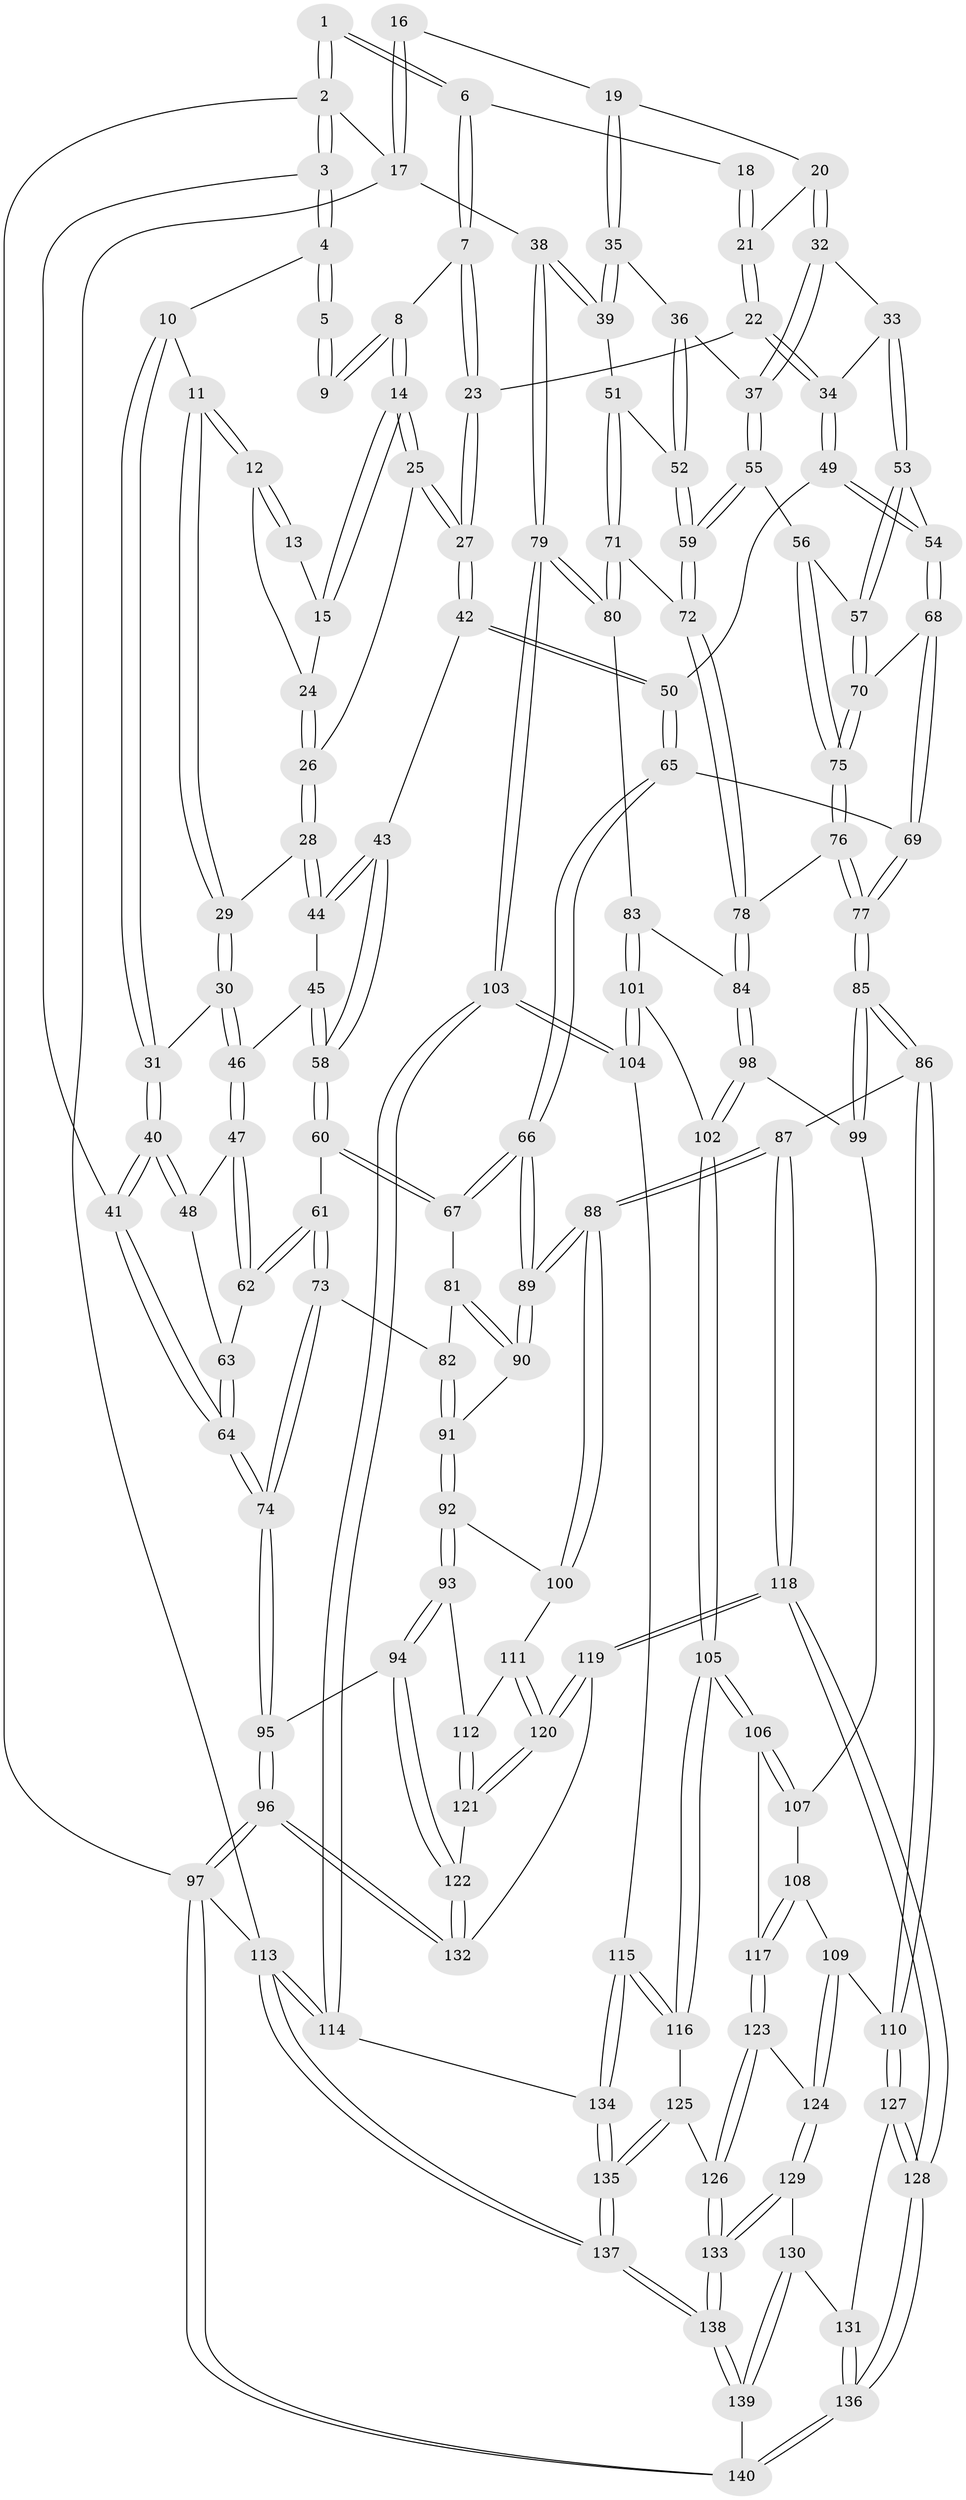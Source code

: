 // Generated by graph-tools (version 1.1) at 2025/11/02/27/25 16:11:57]
// undirected, 140 vertices, 347 edges
graph export_dot {
graph [start="1"]
  node [color=gray90,style=filled];
  1 [pos="+0.13171260338434512+0"];
  2 [pos="+0+0"];
  3 [pos="+0+0.15839146984055397"];
  4 [pos="+0.019313395109478045+0.1084166791189285"];
  5 [pos="+0.12647767268938348+0"];
  6 [pos="+0.45791926721152987+0"];
  7 [pos="+0.4514054848915987+0"];
  8 [pos="+0.22423172792626697+0.09422684885951833"];
  9 [pos="+0.16645195079053965+0.04081853173717855"];
  10 [pos="+0.054437268837978024+0.12631327656158906"];
  11 [pos="+0.059832732092149545+0.1273332729834194"];
  12 [pos="+0.07126704349582957+0.12606193265558321"];
  13 [pos="+0.12915494376464154+0.09158558657128178"];
  14 [pos="+0.22538458452269794+0.1149921627396635"];
  15 [pos="+0.14854554136369455+0.12043168228830016"];
  16 [pos="+0.8219897054124221+0"];
  17 [pos="+1+0"];
  18 [pos="+0.4587355990605298+0"];
  19 [pos="+0.7585435935809418+0.09854341351959126"];
  20 [pos="+0.7544613186118431+0.10065918197710635"];
  21 [pos="+0.6050029256747133+0.1183540054843135"];
  22 [pos="+0.5742657770211196+0.19819982889384005"];
  23 [pos="+0.40948442434789845+0.1449671620887742"];
  24 [pos="+0.11653387449630141+0.12746030625038843"];
  25 [pos="+0.23760196318735802+0.15081373435893725"];
  26 [pos="+0.17420261306888435+0.19767208562054475"];
  27 [pos="+0.3471764350996232+0.2178355966324115"];
  28 [pos="+0.17279688966003368+0.19899486729819726"];
  29 [pos="+0.15730823535032176+0.20486391325333914"];
  30 [pos="+0.12004263628890585+0.239798329648754"];
  31 [pos="+0.09735450508390756+0.23824511085817557"];
  32 [pos="+0.6731874216152567+0.2497077817444612"];
  33 [pos="+0.6183458601942987+0.2548284089454234"];
  34 [pos="+0.5825836128373088+0.22432127385898104"];
  35 [pos="+0.8333075829495635+0.17569293204766795"];
  36 [pos="+0.7764926959655426+0.2710889056027525"];
  37 [pos="+0.7573407879920121+0.2900911532809141"];
  38 [pos="+1+0.18971358142718836"];
  39 [pos="+1+0.2150008966714939"];
  40 [pos="+0+0.2975182734972174"];
  41 [pos="+0+0.2993572378601155"];
  42 [pos="+0.35003214321970955+0.2830899088328157"];
  43 [pos="+0.321662946549756+0.305388623737763"];
  44 [pos="+0.18745523297501065+0.24015513100625457"];
  45 [pos="+0.19243942161871735+0.3119338885729675"];
  46 [pos="+0.14698727483666157+0.31466221804772043"];
  47 [pos="+0.11391047745887332+0.3490654840152742"];
  48 [pos="+0.1103460256733477+0.3483824678936736"];
  49 [pos="+0.4418108585269353+0.33036706079332406"];
  50 [pos="+0.41777865841893763+0.32819883865628496"];
  51 [pos="+1+0.28409453891482866"];
  52 [pos="+0.9234023262655434+0.31870133662775296"];
  53 [pos="+0.6153796679128218+0.3172225996782331"];
  54 [pos="+0.5000397254671253+0.3723077336134686"];
  55 [pos="+0.7688752644499087+0.39801979773756063"];
  56 [pos="+0.7505346795199876+0.39940664260190384"];
  57 [pos="+0.6415848125130291+0.38346569625939086"];
  58 [pos="+0.28353115827822034+0.3392543187301661"];
  59 [pos="+0.7700532566949425+0.3989704113612784"];
  60 [pos="+0.2560645891691282+0.4231570799896946"];
  61 [pos="+0.14765971645295267+0.4419567548481656"];
  62 [pos="+0.1393579275829768+0.425504380299166"];
  63 [pos="+0.05721570611310087+0.4056646404174602"];
  64 [pos="+0+0.46781046526307285"];
  65 [pos="+0.4021393248759847+0.5146484562247132"];
  66 [pos="+0.33868779243078834+0.560542005702167"];
  67 [pos="+0.314238684163041+0.5345908568504193"];
  68 [pos="+0.5341444475296052+0.4303654718029905"];
  69 [pos="+0.4906015019930799+0.5090408070684791"];
  70 [pos="+0.6008518606965708+0.43112632274731866"];
  71 [pos="+0.8945595098208594+0.4850311540583666"];
  72 [pos="+0.7745461526725689+0.4085716219390354"];
  73 [pos="+0.09477404255623789+0.5228554744550894"];
  74 [pos="+0+0.5806414137527115"];
  75 [pos="+0.6344355631650399+0.5122501843841248"];
  76 [pos="+0.6378625911692638+0.5622491259949405"];
  77 [pos="+0.5862722051450393+0.6038892753343453"];
  78 [pos="+0.7351264347948646+0.5643191254128687"];
  79 [pos="+1+0.5961573592435876"];
  80 [pos="+0.9146839328081542+0.5746876206992955"];
  81 [pos="+0.1281640909798735+0.5379932814472678"];
  82 [pos="+0.11007650014906557+0.5340904327312797"];
  83 [pos="+0.9078680929399159+0.5808617818363834"];
  84 [pos="+0.7595752189527746+0.5855433698854184"];
  85 [pos="+0.5652635978184228+0.6855721804157563"];
  86 [pos="+0.5230719223582664+0.7272279654623514"];
  87 [pos="+0.3700034109384785+0.7019187145201095"];
  88 [pos="+0.3511432942512407+0.6812677772359066"];
  89 [pos="+0.33432088431085744+0.62234793230274"];
  90 [pos="+0.2398338964481442+0.6190422869362302"];
  91 [pos="+0.1563592379785256+0.6407821303401413"];
  92 [pos="+0.14510075082344406+0.6672158188896542"];
  93 [pos="+0.05341457606048524+0.7197655641229384"];
  94 [pos="+0.00760467847101267+0.7066122198183794"];
  95 [pos="+0+0.5961646833659673"];
  96 [pos="+0+1"];
  97 [pos="+0+1"];
  98 [pos="+0.7532686869917481+0.6458384448227931"];
  99 [pos="+0.6781244254423316+0.7115570189287277"];
  100 [pos="+0.22807824399998325+0.7285407222732158"];
  101 [pos="+0.8848625133506889+0.6992792539007333"];
  102 [pos="+0.8232867997560344+0.739702093412254"];
  103 [pos="+1+0.7558318294751556"];
  104 [pos="+0.973640041456514+0.766580048457901"];
  105 [pos="+0.8112237026633599+0.7632257710745372"];
  106 [pos="+0.8096876862279385+0.7633789978763418"];
  107 [pos="+0.697100079678939+0.7338509030651245"];
  108 [pos="+0.6936309457884+0.7910324916054199"];
  109 [pos="+0.6657465057646337+0.8133362761671883"];
  110 [pos="+0.5278445346277145+0.7442058923918348"];
  111 [pos="+0.19267014669672386+0.7685830939317589"];
  112 [pos="+0.0751991857654248+0.7413868583024961"];
  113 [pos="+1+1"];
  114 [pos="+1+0.8957834802284047"];
  115 [pos="+0.8903192826620652+0.8679153287184985"];
  116 [pos="+0.8432603382353846+0.850744359625386"];
  117 [pos="+0.7306458313069577+0.8153435602562897"];
  118 [pos="+0.28837545878747417+1"];
  119 [pos="+0.24533374352269746+0.974096051764817"];
  120 [pos="+0.19849098974347745+0.890536411328099"];
  121 [pos="+0.1024681155610618+0.8326238855861487"];
  122 [pos="+0.03734634524112365+0.8785107341570914"];
  123 [pos="+0.7272915038013315+0.844002540113028"];
  124 [pos="+0.6714583957062342+0.8723903177676359"];
  125 [pos="+0.7958491626955286+0.886763831002874"];
  126 [pos="+0.7902605025883054+0.8893622681986862"];
  127 [pos="+0.5320917057070955+0.8151280311358163"];
  128 [pos="+0.2917613812805082+1"];
  129 [pos="+0.6689530096405925+0.8771974419792371"];
  130 [pos="+0.5717304919612133+0.8850052792232845"];
  131 [pos="+0.5617327838057915+0.8700588207074917"];
  132 [pos="+0.011577449086482552+0.924889259178983"];
  133 [pos="+0.7248011552331399+0.9698130960203312"];
  134 [pos="+0.9022303448575375+0.8857124307539735"];
  135 [pos="+0.9169034008277078+1"];
  136 [pos="+0.2977049176880004+1"];
  137 [pos="+0.9630779413893216+1"];
  138 [pos="+0.6878636990436955+1"];
  139 [pos="+0.5606397269755473+1"];
  140 [pos="+0.32312689562631214+1"];
  1 -- 2;
  1 -- 2;
  1 -- 6;
  1 -- 6;
  2 -- 3;
  2 -- 3;
  2 -- 17;
  2 -- 97;
  3 -- 4;
  3 -- 4;
  3 -- 41;
  4 -- 5;
  4 -- 5;
  4 -- 10;
  5 -- 9;
  5 -- 9;
  6 -- 7;
  6 -- 7;
  6 -- 18;
  7 -- 8;
  7 -- 23;
  7 -- 23;
  8 -- 9;
  8 -- 9;
  8 -- 14;
  8 -- 14;
  10 -- 11;
  10 -- 31;
  10 -- 31;
  11 -- 12;
  11 -- 12;
  11 -- 29;
  11 -- 29;
  12 -- 13;
  12 -- 13;
  12 -- 24;
  13 -- 15;
  14 -- 15;
  14 -- 15;
  14 -- 25;
  14 -- 25;
  15 -- 24;
  16 -- 17;
  16 -- 17;
  16 -- 19;
  17 -- 38;
  17 -- 113;
  18 -- 21;
  18 -- 21;
  19 -- 20;
  19 -- 35;
  19 -- 35;
  20 -- 21;
  20 -- 32;
  20 -- 32;
  21 -- 22;
  21 -- 22;
  22 -- 23;
  22 -- 34;
  22 -- 34;
  23 -- 27;
  23 -- 27;
  24 -- 26;
  24 -- 26;
  25 -- 26;
  25 -- 27;
  25 -- 27;
  26 -- 28;
  26 -- 28;
  27 -- 42;
  27 -- 42;
  28 -- 29;
  28 -- 44;
  28 -- 44;
  29 -- 30;
  29 -- 30;
  30 -- 31;
  30 -- 46;
  30 -- 46;
  31 -- 40;
  31 -- 40;
  32 -- 33;
  32 -- 37;
  32 -- 37;
  33 -- 34;
  33 -- 53;
  33 -- 53;
  34 -- 49;
  34 -- 49;
  35 -- 36;
  35 -- 39;
  35 -- 39;
  36 -- 37;
  36 -- 52;
  36 -- 52;
  37 -- 55;
  37 -- 55;
  38 -- 39;
  38 -- 39;
  38 -- 79;
  38 -- 79;
  39 -- 51;
  40 -- 41;
  40 -- 41;
  40 -- 48;
  40 -- 48;
  41 -- 64;
  41 -- 64;
  42 -- 43;
  42 -- 50;
  42 -- 50;
  43 -- 44;
  43 -- 44;
  43 -- 58;
  43 -- 58;
  44 -- 45;
  45 -- 46;
  45 -- 58;
  45 -- 58;
  46 -- 47;
  46 -- 47;
  47 -- 48;
  47 -- 62;
  47 -- 62;
  48 -- 63;
  49 -- 50;
  49 -- 54;
  49 -- 54;
  50 -- 65;
  50 -- 65;
  51 -- 52;
  51 -- 71;
  51 -- 71;
  52 -- 59;
  52 -- 59;
  53 -- 54;
  53 -- 57;
  53 -- 57;
  54 -- 68;
  54 -- 68;
  55 -- 56;
  55 -- 59;
  55 -- 59;
  56 -- 57;
  56 -- 75;
  56 -- 75;
  57 -- 70;
  57 -- 70;
  58 -- 60;
  58 -- 60;
  59 -- 72;
  59 -- 72;
  60 -- 61;
  60 -- 67;
  60 -- 67;
  61 -- 62;
  61 -- 62;
  61 -- 73;
  61 -- 73;
  62 -- 63;
  63 -- 64;
  63 -- 64;
  64 -- 74;
  64 -- 74;
  65 -- 66;
  65 -- 66;
  65 -- 69;
  66 -- 67;
  66 -- 67;
  66 -- 89;
  66 -- 89;
  67 -- 81;
  68 -- 69;
  68 -- 69;
  68 -- 70;
  69 -- 77;
  69 -- 77;
  70 -- 75;
  70 -- 75;
  71 -- 72;
  71 -- 80;
  71 -- 80;
  72 -- 78;
  72 -- 78;
  73 -- 74;
  73 -- 74;
  73 -- 82;
  74 -- 95;
  74 -- 95;
  75 -- 76;
  75 -- 76;
  76 -- 77;
  76 -- 77;
  76 -- 78;
  77 -- 85;
  77 -- 85;
  78 -- 84;
  78 -- 84;
  79 -- 80;
  79 -- 80;
  79 -- 103;
  79 -- 103;
  80 -- 83;
  81 -- 82;
  81 -- 90;
  81 -- 90;
  82 -- 91;
  82 -- 91;
  83 -- 84;
  83 -- 101;
  83 -- 101;
  84 -- 98;
  84 -- 98;
  85 -- 86;
  85 -- 86;
  85 -- 99;
  85 -- 99;
  86 -- 87;
  86 -- 110;
  86 -- 110;
  87 -- 88;
  87 -- 88;
  87 -- 118;
  87 -- 118;
  88 -- 89;
  88 -- 89;
  88 -- 100;
  88 -- 100;
  89 -- 90;
  89 -- 90;
  90 -- 91;
  91 -- 92;
  91 -- 92;
  92 -- 93;
  92 -- 93;
  92 -- 100;
  93 -- 94;
  93 -- 94;
  93 -- 112;
  94 -- 95;
  94 -- 122;
  94 -- 122;
  95 -- 96;
  95 -- 96;
  96 -- 97;
  96 -- 97;
  96 -- 132;
  96 -- 132;
  97 -- 140;
  97 -- 140;
  97 -- 113;
  98 -- 99;
  98 -- 102;
  98 -- 102;
  99 -- 107;
  100 -- 111;
  101 -- 102;
  101 -- 104;
  101 -- 104;
  102 -- 105;
  102 -- 105;
  103 -- 104;
  103 -- 104;
  103 -- 114;
  103 -- 114;
  104 -- 115;
  105 -- 106;
  105 -- 106;
  105 -- 116;
  105 -- 116;
  106 -- 107;
  106 -- 107;
  106 -- 117;
  107 -- 108;
  108 -- 109;
  108 -- 117;
  108 -- 117;
  109 -- 110;
  109 -- 124;
  109 -- 124;
  110 -- 127;
  110 -- 127;
  111 -- 112;
  111 -- 120;
  111 -- 120;
  112 -- 121;
  112 -- 121;
  113 -- 114;
  113 -- 114;
  113 -- 137;
  113 -- 137;
  114 -- 134;
  115 -- 116;
  115 -- 116;
  115 -- 134;
  115 -- 134;
  116 -- 125;
  117 -- 123;
  117 -- 123;
  118 -- 119;
  118 -- 119;
  118 -- 128;
  118 -- 128;
  119 -- 120;
  119 -- 120;
  119 -- 132;
  120 -- 121;
  120 -- 121;
  121 -- 122;
  122 -- 132;
  122 -- 132;
  123 -- 124;
  123 -- 126;
  123 -- 126;
  124 -- 129;
  124 -- 129;
  125 -- 126;
  125 -- 135;
  125 -- 135;
  126 -- 133;
  126 -- 133;
  127 -- 128;
  127 -- 128;
  127 -- 131;
  128 -- 136;
  128 -- 136;
  129 -- 130;
  129 -- 133;
  129 -- 133;
  130 -- 131;
  130 -- 139;
  130 -- 139;
  131 -- 136;
  131 -- 136;
  133 -- 138;
  133 -- 138;
  134 -- 135;
  134 -- 135;
  135 -- 137;
  135 -- 137;
  136 -- 140;
  136 -- 140;
  137 -- 138;
  137 -- 138;
  138 -- 139;
  138 -- 139;
  139 -- 140;
}
